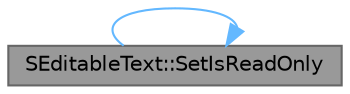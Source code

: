 digraph "SEditableText::SetIsReadOnly"
{
 // INTERACTIVE_SVG=YES
 // LATEX_PDF_SIZE
  bgcolor="transparent";
  edge [fontname=Helvetica,fontsize=10,labelfontname=Helvetica,labelfontsize=10];
  node [fontname=Helvetica,fontsize=10,shape=box,height=0.2,width=0.4];
  rankdir="LR";
  Node1 [id="Node000001",label="SEditableText::SetIsReadOnly",height=0.2,width=0.4,color="gray40", fillcolor="grey60", style="filled", fontcolor="black",tooltip="See the IsReadOnly attribute."];
  Node1 -> Node1 [id="edge1_Node000001_Node000001",color="steelblue1",style="solid",tooltip=" "];
}
